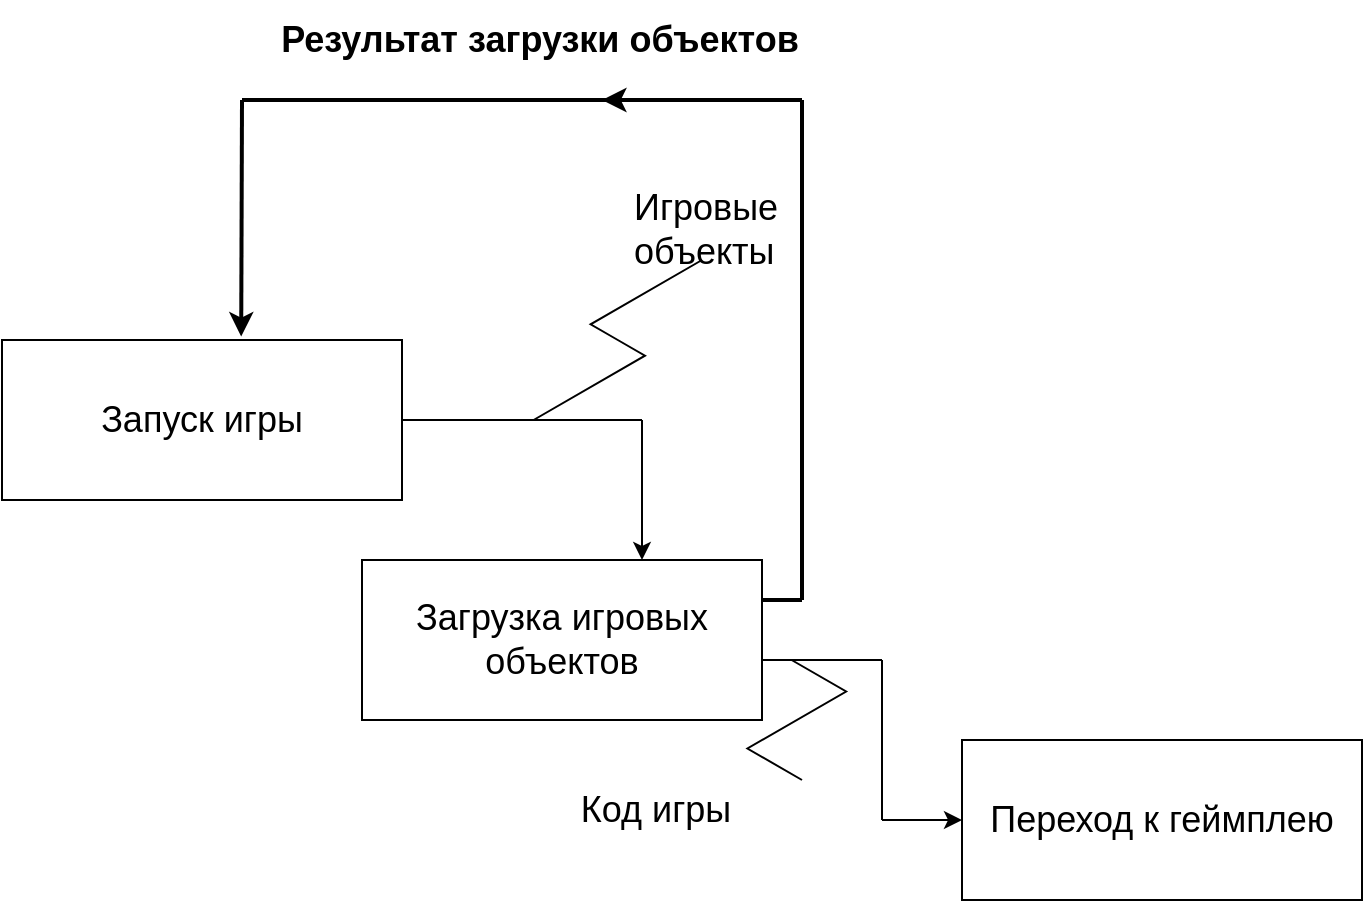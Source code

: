 <mxfile version="16.5.6" type="github">
  <diagram id="Ds7EV9VUPiysBH8LwUqr" name="Page-1">
    <mxGraphModel dx="652" dy="940" grid="1" gridSize="10" guides="1" tooltips="1" connect="1" arrows="1" fold="1" page="1" pageScale="1" pageWidth="827" pageHeight="1169" math="0" shadow="0">
      <root>
        <mxCell id="0" />
        <mxCell id="1" parent="0" />
        <mxCell id="UNmRJp8rPB-xAUSupDXy-4" value="Запуск игры" style="rounded=0;whiteSpace=wrap;html=1;fontSize=18;" vertex="1" parent="1">
          <mxGeometry x="40" y="400" width="200" height="80" as="geometry" />
        </mxCell>
        <mxCell id="UNmRJp8rPB-xAUSupDXy-5" value="" style="endArrow=none;html=1;rounded=0;fontSize=18;" edge="1" parent="1">
          <mxGeometry width="50" height="50" relative="1" as="geometry">
            <mxPoint x="240" y="440" as="sourcePoint" />
            <mxPoint x="360" y="440" as="targetPoint" />
          </mxGeometry>
        </mxCell>
        <mxCell id="UNmRJp8rPB-xAUSupDXy-6" value="" style="endArrow=classic;html=1;rounded=0;fontSize=18;" edge="1" parent="1">
          <mxGeometry width="50" height="50" relative="1" as="geometry">
            <mxPoint x="360" y="440" as="sourcePoint" />
            <mxPoint x="360" y="510" as="targetPoint" />
          </mxGeometry>
        </mxCell>
        <mxCell id="UNmRJp8rPB-xAUSupDXy-7" value="Загрузка игровых объектов" style="rounded=0;whiteSpace=wrap;html=1;fontSize=18;" vertex="1" parent="1">
          <mxGeometry x="220" y="510" width="200" height="80" as="geometry" />
        </mxCell>
        <mxCell id="UNmRJp8rPB-xAUSupDXy-8" value="" style="edgeStyle=isometricEdgeStyle;endArrow=none;html=1;rounded=0;fontSize=18;" edge="1" parent="1">
          <mxGeometry width="50" height="100" relative="1" as="geometry">
            <mxPoint x="305.8" y="440" as="sourcePoint" />
            <mxPoint x="390" y="360" as="targetPoint" />
          </mxGeometry>
        </mxCell>
        <mxCell id="UNmRJp8rPB-xAUSupDXy-9" value="Игровые объекты" style="text;html=1;strokeColor=none;fillColor=none;align=left;verticalAlign=middle;whiteSpace=wrap;rounded=0;fontSize=18;" vertex="1" parent="1">
          <mxGeometry x="354" y="330" width="60" height="30" as="geometry" />
        </mxCell>
        <mxCell id="UNmRJp8rPB-xAUSupDXy-10" value="" style="endArrow=none;html=1;rounded=0;fontSize=18;strokeWidth=2;jumpSize=8;" edge="1" parent="1">
          <mxGeometry width="50" height="50" relative="1" as="geometry">
            <mxPoint x="420" y="530" as="sourcePoint" />
            <mxPoint x="440" y="530" as="targetPoint" />
          </mxGeometry>
        </mxCell>
        <mxCell id="UNmRJp8rPB-xAUSupDXy-11" value="" style="endArrow=none;html=1;rounded=0;fontSize=18;strokeWidth=2;jumpSize=8;" edge="1" parent="1">
          <mxGeometry width="50" height="50" relative="1" as="geometry">
            <mxPoint x="440" y="280" as="sourcePoint" />
            <mxPoint x="440" y="530" as="targetPoint" />
          </mxGeometry>
        </mxCell>
        <mxCell id="UNmRJp8rPB-xAUSupDXy-12" value="" style="endArrow=classic;html=1;rounded=0;fontSize=18;strokeWidth=2;jumpSize=8;" edge="1" parent="1">
          <mxGeometry width="50" height="50" relative="1" as="geometry">
            <mxPoint x="440" y="280" as="sourcePoint" />
            <mxPoint x="340" y="280" as="targetPoint" />
          </mxGeometry>
        </mxCell>
        <mxCell id="UNmRJp8rPB-xAUSupDXy-13" value="" style="endArrow=none;html=1;rounded=0;fontSize=18;strokeWidth=2;jumpSize=8;" edge="1" parent="1">
          <mxGeometry width="50" height="50" relative="1" as="geometry">
            <mxPoint x="160" y="280" as="sourcePoint" />
            <mxPoint x="350" y="280" as="targetPoint" />
          </mxGeometry>
        </mxCell>
        <mxCell id="UNmRJp8rPB-xAUSupDXy-14" value="" style="endArrow=classic;html=1;rounded=0;fontSize=18;strokeWidth=2;jumpSize=8;entryX=0.598;entryY=-0.022;entryDx=0;entryDy=0;entryPerimeter=0;" edge="1" parent="1" target="UNmRJp8rPB-xAUSupDXy-4">
          <mxGeometry width="50" height="50" relative="1" as="geometry">
            <mxPoint x="160" y="280" as="sourcePoint" />
            <mxPoint x="210" y="230" as="targetPoint" />
          </mxGeometry>
        </mxCell>
        <mxCell id="UNmRJp8rPB-xAUSupDXy-15" value="" style="endArrow=none;html=1;rounded=0;fontSize=18;strokeWidth=1;jumpSize=1;jumpStyle=arc;" edge="1" parent="1">
          <mxGeometry width="50" height="50" relative="1" as="geometry">
            <mxPoint x="420" y="560" as="sourcePoint" />
            <mxPoint x="480" y="560" as="targetPoint" />
          </mxGeometry>
        </mxCell>
        <mxCell id="UNmRJp8rPB-xAUSupDXy-16" value="" style="endArrow=none;html=1;rounded=0;fontSize=18;strokeWidth=1;jumpStyle=arc;jumpSize=1;" edge="1" parent="1">
          <mxGeometry width="50" height="50" relative="1" as="geometry">
            <mxPoint x="480" y="640" as="sourcePoint" />
            <mxPoint x="480" y="560" as="targetPoint" />
          </mxGeometry>
        </mxCell>
        <mxCell id="UNmRJp8rPB-xAUSupDXy-17" value="" style="endArrow=classic;html=1;rounded=0;fontSize=18;strokeWidth=1;jumpStyle=arc;jumpSize=1;" edge="1" parent="1">
          <mxGeometry width="50" height="50" relative="1" as="geometry">
            <mxPoint x="480" y="640" as="sourcePoint" />
            <mxPoint x="520" y="640" as="targetPoint" />
          </mxGeometry>
        </mxCell>
        <mxCell id="UNmRJp8rPB-xAUSupDXy-18" value="Переход к геймплею" style="rounded=0;whiteSpace=wrap;html=1;fontSize=18;" vertex="1" parent="1">
          <mxGeometry x="520" y="600" width="200" height="80" as="geometry" />
        </mxCell>
        <mxCell id="UNmRJp8rPB-xAUSupDXy-19" value="" style="edgeStyle=isometricEdgeStyle;endArrow=none;html=1;elbow=vertical;rounded=0;fontSize=18;strokeWidth=1;jumpStyle=arc;jumpSize=1;" edge="1" parent="1">
          <mxGeometry width="50" height="100" relative="1" as="geometry">
            <mxPoint x="440" y="620" as="sourcePoint" />
            <mxPoint x="434.8" y="560" as="targetPoint" />
          </mxGeometry>
        </mxCell>
        <mxCell id="UNmRJp8rPB-xAUSupDXy-20" value="Код игры" style="text;html=1;strokeColor=none;fillColor=none;align=center;verticalAlign=middle;whiteSpace=wrap;rounded=0;fontSize=18;" vertex="1" parent="1">
          <mxGeometry x="250" y="620" width="234" height="30" as="geometry" />
        </mxCell>
        <mxCell id="UNmRJp8rPB-xAUSupDXy-21" value="&lt;b&gt;Результат загрузки объектов&lt;/b&gt;" style="text;html=1;strokeColor=none;fillColor=none;align=center;verticalAlign=middle;whiteSpace=wrap;rounded=0;fontSize=18;strokeWidth=2;spacing=4;" vertex="1" parent="1">
          <mxGeometry x="134" y="230" width="350" height="40" as="geometry" />
        </mxCell>
      </root>
    </mxGraphModel>
  </diagram>
</mxfile>
